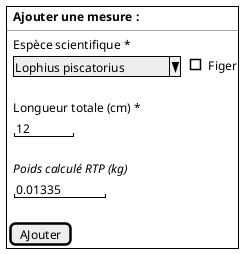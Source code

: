 @startsalt
{
  {+
    { | . |  <b>Ajouter une mesure :  | . }
    --
    { | . | Espèce scientifique *  | . }
    { | . | ^Lophius piscatorius^   | .  | [ ] Figer }
    .
    { | . | Longueur totale (cm) * | .  }
    { | . | "   12  "  }
    .
    { | . | <i>Poids calculé RTP (kg)  | . }
    { | . | "   0.01335 " | .  }
    .
    { [AJouter] }
    }
 }
@endsalt

